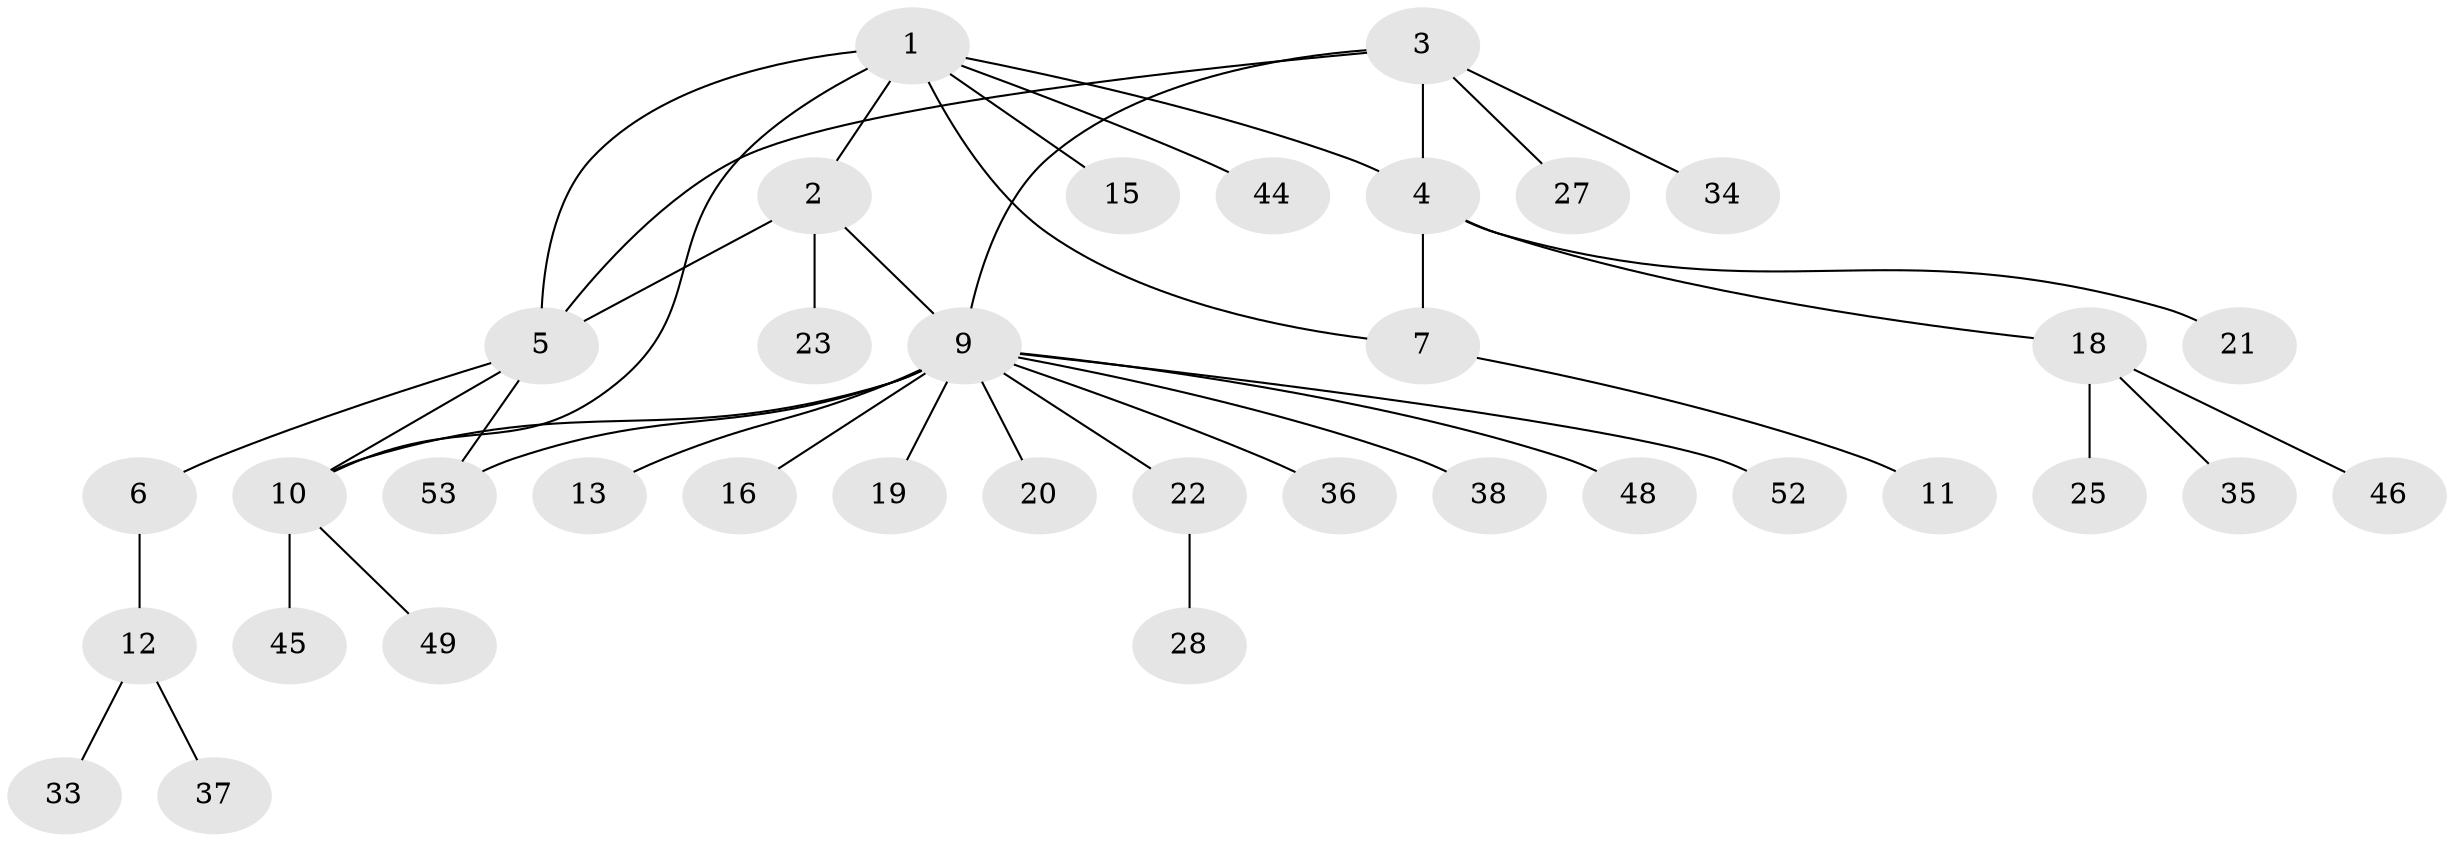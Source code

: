 // Generated by graph-tools (version 1.1) at 2025/24/03/03/25 07:24:15]
// undirected, 36 vertices, 42 edges
graph export_dot {
graph [start="1"]
  node [color=gray90,style=filled];
  1 [super="+8"];
  2 [super="+42"];
  3 [super="+51"];
  4 [super="+31"];
  5 [super="+40"];
  6 [super="+17"];
  7 [super="+30"];
  9 [super="+14"];
  10 [super="+24"];
  11;
  12 [super="+26"];
  13;
  15;
  16;
  18 [super="+32"];
  19;
  20 [super="+39"];
  21 [super="+41"];
  22 [super="+43"];
  23 [super="+50"];
  25;
  27 [super="+47"];
  28 [super="+29"];
  33;
  34;
  35;
  36;
  37;
  38;
  44;
  45;
  46;
  48;
  49;
  52;
  53;
  1 -- 2;
  1 -- 4;
  1 -- 5 [weight=2];
  1 -- 7;
  1 -- 10;
  1 -- 44;
  1 -- 15;
  2 -- 5;
  2 -- 9;
  2 -- 23;
  3 -- 4;
  3 -- 5;
  3 -- 9;
  3 -- 27;
  3 -- 34;
  4 -- 7;
  4 -- 18;
  4 -- 21;
  5 -- 6;
  5 -- 10;
  5 -- 53;
  6 -- 12;
  7 -- 11;
  9 -- 10;
  9 -- 13;
  9 -- 16;
  9 -- 19;
  9 -- 20;
  9 -- 22;
  9 -- 36;
  9 -- 38;
  9 -- 48;
  9 -- 52;
  9 -- 53;
  10 -- 45;
  10 -- 49;
  12 -- 37;
  12 -- 33;
  18 -- 25;
  18 -- 46;
  18 -- 35;
  22 -- 28;
}
